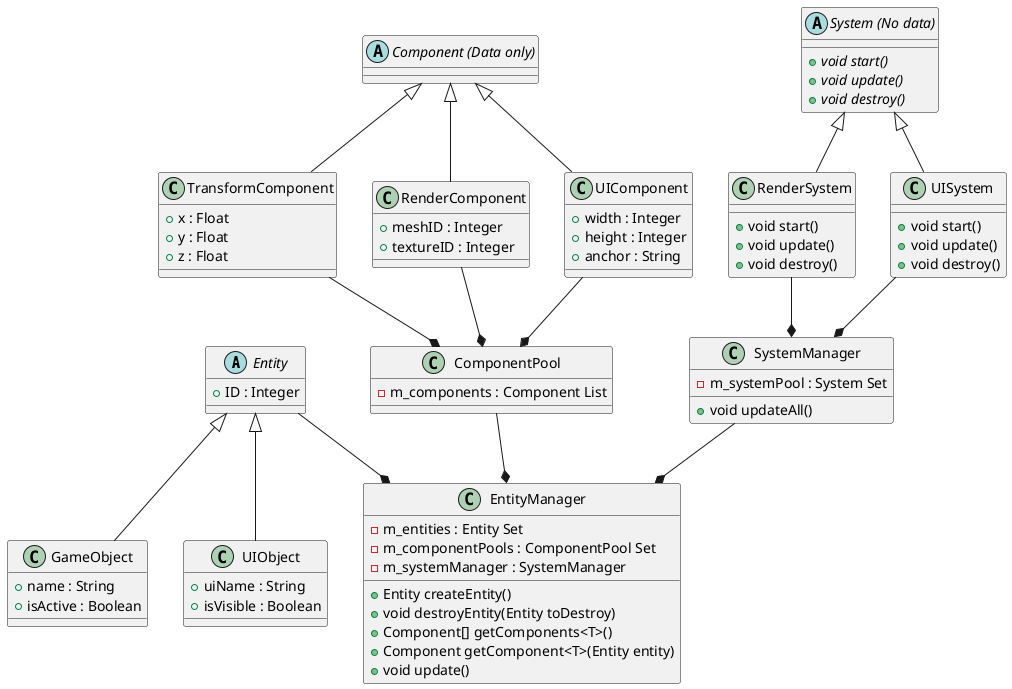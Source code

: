 @startuml
' =====================================
' DIAGRAM 1: ECS STRUCTURE
' =====================================

abstract class Entity {
    + ID : Integer
}

abstract class "Component (Data only)" {
}

abstract class "System (No data)" {
    + {abstract} void start()
    + {abstract} void update()
    + {abstract} void destroy()
}

' --- Example Entities ---
class GameObject {
    + name : String
    + isActive : Boolean
}

class UIObject {
    + uiName : String
    + isVisible : Boolean
}

Entity <|-- GameObject
Entity <|-- UIObject

' --- Example Components ---
class TransformComponent {
    + x : Float
    + y : Float
    + z : Float
}

class RenderComponent {
    + meshID : Integer
    + textureID : Integer
}

class UIComponent {
    + width : Integer
    + height : Integer
    + anchor : String
}

"Component (Data only)" <|-- TransformComponent
"Component (Data only)" <|-- RenderComponent
"Component (Data only)" <|-- UIComponent

' --- Example Systems ---
class RenderSystem {
    + void start()
    + void update()
    + void destroy()
}

class UISystem {
    + void start()
    + void update()
    + void destroy()
}

"System (No data)" <|-- RenderSystem
"System (No data)" <|-- UISystem

' --- Managers ---
class ComponentPool {
    - m_components : Component List
}

class SystemManager {
    - m_systemPool : System Set
    + void updateAll()
}

class EntityManager {
    - m_entities : Entity Set
    - m_componentPools : ComponentPool Set
    - m_systemManager : SystemManager

    + Entity createEntity()
    + void destroyEntity(Entity toDestroy)
    + Component[] getComponents<T>()
    + Component getComponent<T>(Entity entity)
    + void update()
}

' --- Relationships ---
TransformComponent --* ComponentPool
RenderComponent --* ComponentPool
UIComponent --* ComponentPool

RenderSystem --* SystemManager
UISystem --* SystemManager

Entity --* EntityManager
ComponentPool --* EntityManager
SystemManager --* EntityManager

@enduml

@startuml
' =====================================
' DIAGRAM 2: EXTENDED RUNTIME FLOW
' =====================================

actor GameLoop

GameLoop --> EntityManager : update()

EntityManager --> SystemManager : updateAll()

' --- RenderSystem flow ---
SystemManager --> RenderSystem : update()
RenderSystem --> EntityManager : query Entities with Transform + Render
EntityManager --> GameObject : return matching Entities
RenderSystem --> TransformComponent : read position (x,y,z)
RenderSystem --> RenderComponent : read mesh + texture
RenderSystem --> GameLoop : draw object to screen

' --- UISystem flow ---
SystemManager --> UISystem : update()
UISystem --> EntityManager : query Entities with UIComponent
EntityManager --> UIObject : return matching Entities
UISystem --> UIComponent : read width, height, anchor
UISystem --> GameLoop : draw UI elements

' Notes for clarity
note over RenderSystem
  For each Entity:
   - Get TransformComponent
   - Get RenderComponent
   - Issue draw call
end note

note over UISystem
  For each Entity:
   - Get UIComponent
   - Place + render UI
end note

@enduml
